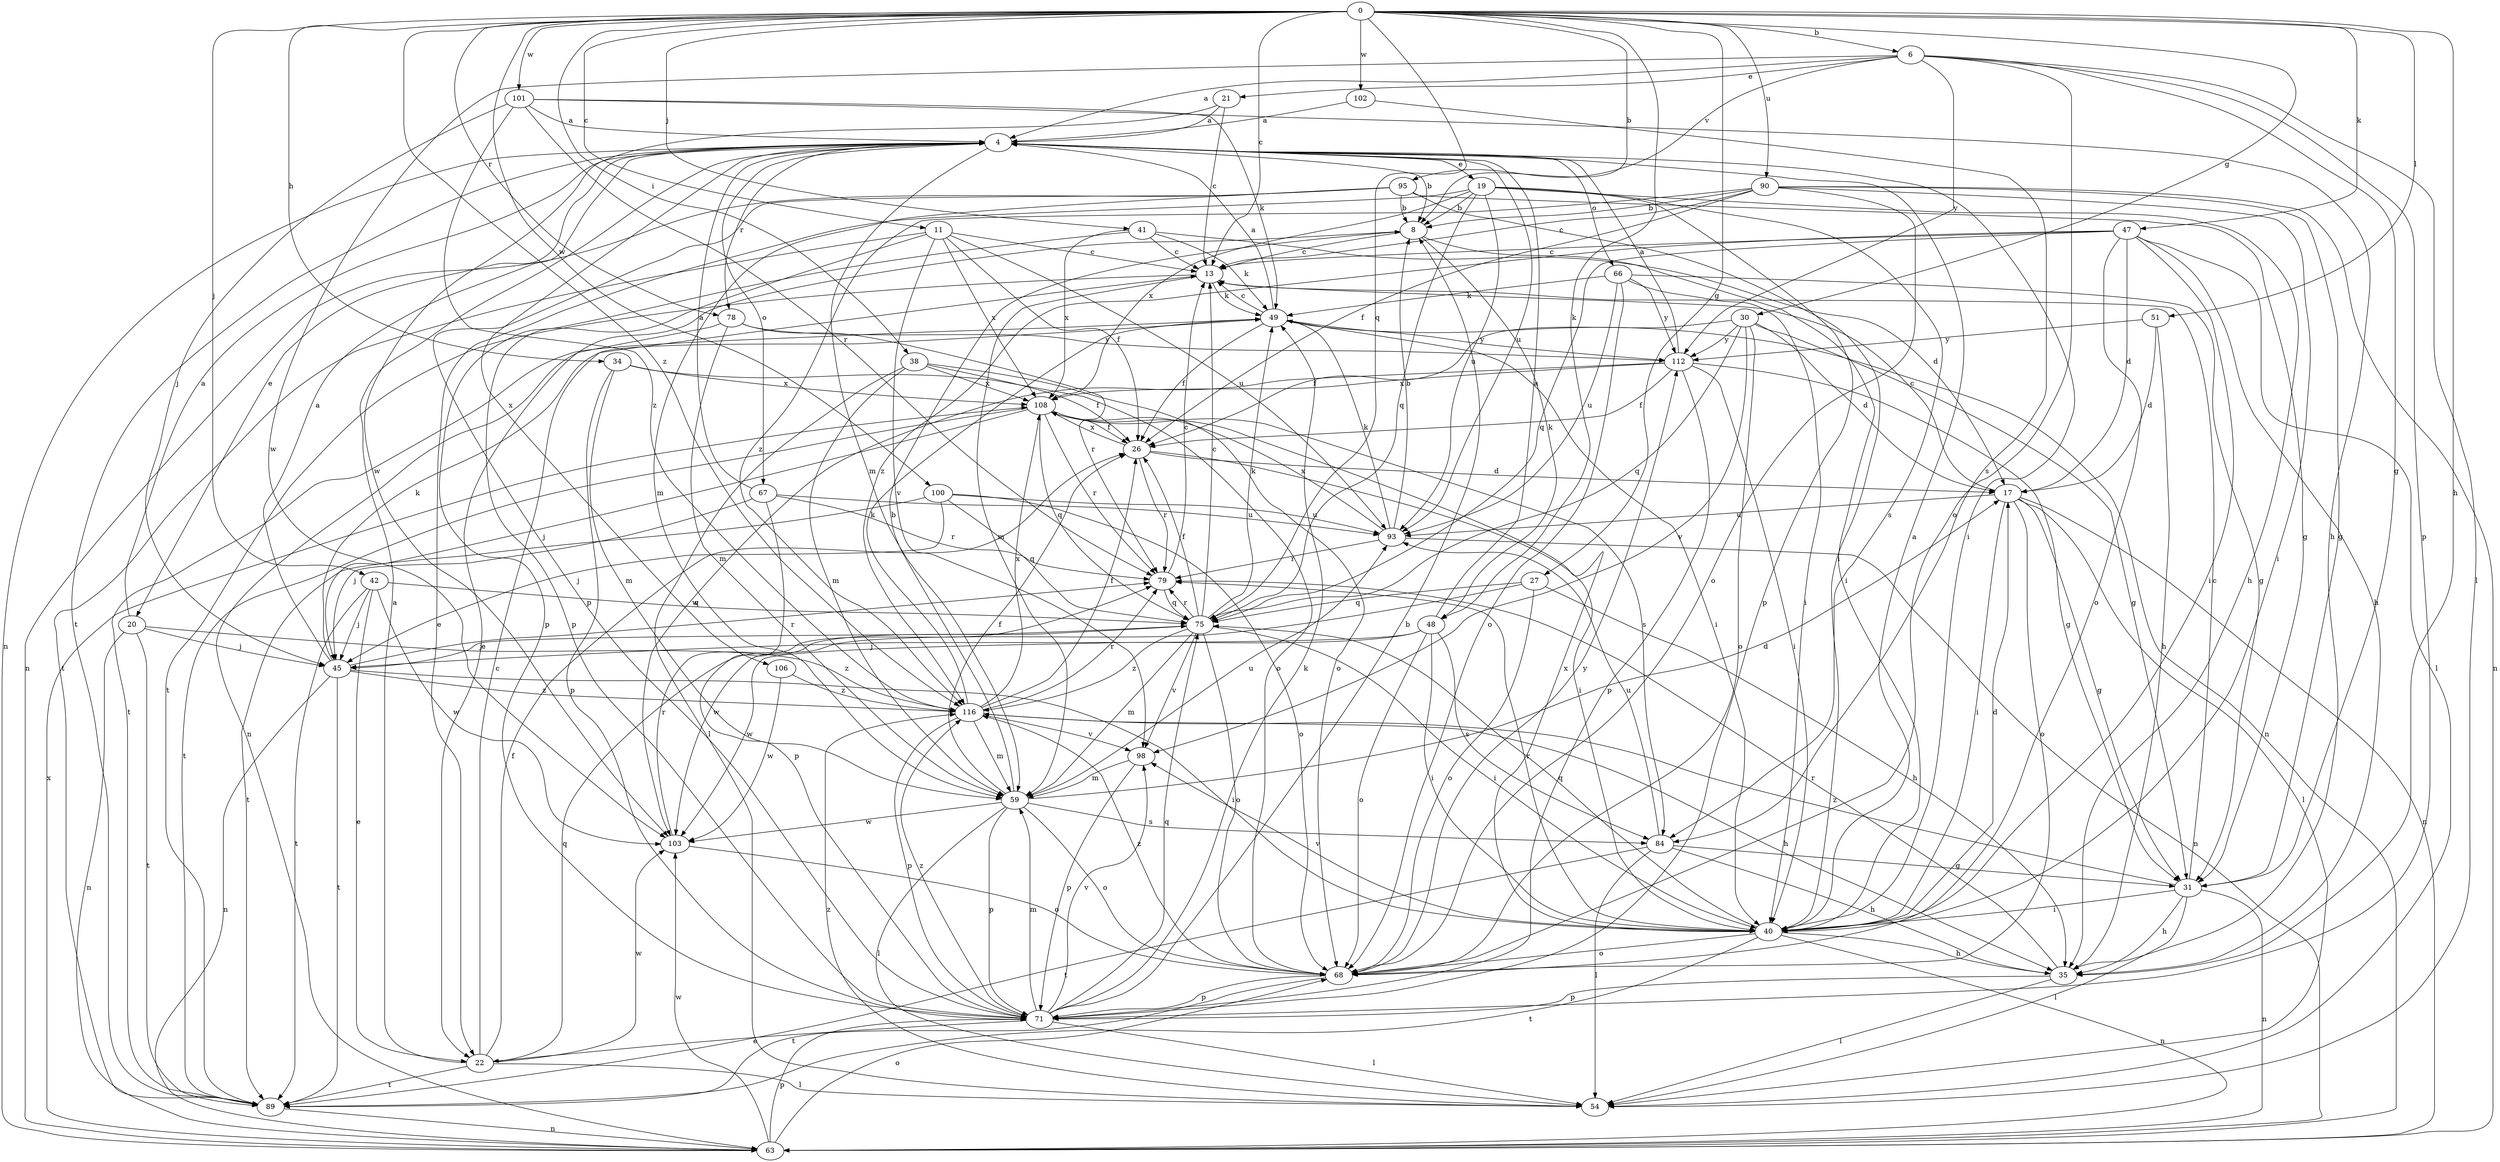 strict digraph  {
0;
4;
6;
8;
11;
13;
17;
19;
20;
21;
22;
26;
27;
30;
31;
34;
35;
38;
40;
41;
42;
45;
47;
48;
49;
51;
54;
59;
63;
66;
67;
68;
71;
75;
78;
79;
84;
89;
90;
93;
95;
98;
100;
101;
102;
103;
106;
108;
112;
116;
0 -> 6  [label=b];
0 -> 8  [label=b];
0 -> 11  [label=c];
0 -> 13  [label=c];
0 -> 27  [label=g];
0 -> 30  [label=g];
0 -> 34  [label=h];
0 -> 35  [label=h];
0 -> 38  [label=i];
0 -> 41  [label=j];
0 -> 42  [label=j];
0 -> 47  [label=k];
0 -> 48  [label=k];
0 -> 51  [label=l];
0 -> 75  [label=q];
0 -> 78  [label=r];
0 -> 90  [label=u];
0 -> 100  [label=w];
0 -> 101  [label=w];
0 -> 102  [label=w];
0 -> 116  [label=z];
4 -> 8  [label=b];
4 -> 19  [label=e];
4 -> 20  [label=e];
4 -> 40  [label=i];
4 -> 59  [label=m];
4 -> 63  [label=n];
4 -> 66  [label=o];
4 -> 67  [label=o];
4 -> 78  [label=r];
4 -> 89  [label=t];
4 -> 93  [label=u];
4 -> 106  [label=x];
6 -> 4  [label=a];
6 -> 21  [label=e];
6 -> 31  [label=g];
6 -> 54  [label=l];
6 -> 68  [label=o];
6 -> 71  [label=p];
6 -> 95  [label=v];
6 -> 103  [label=w];
6 -> 112  [label=y];
8 -> 13  [label=c];
8 -> 22  [label=e];
8 -> 40  [label=i];
8 -> 48  [label=k];
11 -> 13  [label=c];
11 -> 26  [label=f];
11 -> 71  [label=p];
11 -> 89  [label=t];
11 -> 93  [label=u];
11 -> 98  [label=v];
11 -> 108  [label=x];
13 -> 49  [label=k];
13 -> 59  [label=m];
13 -> 89  [label=t];
17 -> 13  [label=c];
17 -> 31  [label=g];
17 -> 40  [label=i];
17 -> 54  [label=l];
17 -> 63  [label=n];
17 -> 68  [label=o];
17 -> 93  [label=u];
19 -> 8  [label=b];
19 -> 22  [label=e];
19 -> 35  [label=h];
19 -> 71  [label=p];
19 -> 75  [label=q];
19 -> 84  [label=s];
19 -> 93  [label=u];
19 -> 108  [label=x];
20 -> 4  [label=a];
20 -> 45  [label=j];
20 -> 63  [label=n];
20 -> 89  [label=t];
20 -> 116  [label=z];
21 -> 4  [label=a];
21 -> 13  [label=c];
21 -> 103  [label=w];
22 -> 4  [label=a];
22 -> 13  [label=c];
22 -> 26  [label=f];
22 -> 54  [label=l];
22 -> 75  [label=q];
22 -> 89  [label=t];
22 -> 103  [label=w];
26 -> 17  [label=d];
26 -> 40  [label=i];
26 -> 79  [label=r];
26 -> 108  [label=x];
27 -> 35  [label=h];
27 -> 68  [label=o];
27 -> 75  [label=q];
27 -> 103  [label=w];
30 -> 17  [label=d];
30 -> 26  [label=f];
30 -> 31  [label=g];
30 -> 68  [label=o];
30 -> 75  [label=q];
30 -> 98  [label=v];
30 -> 112  [label=y];
31 -> 13  [label=c];
31 -> 35  [label=h];
31 -> 40  [label=i];
31 -> 54  [label=l];
31 -> 63  [label=n];
31 -> 116  [label=z];
34 -> 59  [label=m];
34 -> 68  [label=o];
34 -> 71  [label=p];
34 -> 108  [label=x];
35 -> 54  [label=l];
35 -> 71  [label=p];
35 -> 79  [label=r];
38 -> 26  [label=f];
38 -> 54  [label=l];
38 -> 59  [label=m];
38 -> 68  [label=o];
38 -> 108  [label=x];
40 -> 4  [label=a];
40 -> 17  [label=d];
40 -> 35  [label=h];
40 -> 63  [label=n];
40 -> 68  [label=o];
40 -> 75  [label=q];
40 -> 79  [label=r];
40 -> 89  [label=t];
40 -> 98  [label=v];
40 -> 108  [label=x];
41 -> 13  [label=c];
41 -> 17  [label=d];
41 -> 49  [label=k];
41 -> 71  [label=p];
41 -> 108  [label=x];
42 -> 22  [label=e];
42 -> 45  [label=j];
42 -> 75  [label=q];
42 -> 89  [label=t];
42 -> 103  [label=w];
45 -> 4  [label=a];
45 -> 40  [label=i];
45 -> 49  [label=k];
45 -> 63  [label=n];
45 -> 79  [label=r];
45 -> 89  [label=t];
45 -> 116  [label=z];
47 -> 13  [label=c];
47 -> 17  [label=d];
47 -> 35  [label=h];
47 -> 40  [label=i];
47 -> 54  [label=l];
47 -> 68  [label=o];
47 -> 75  [label=q];
47 -> 116  [label=z];
48 -> 4  [label=a];
48 -> 40  [label=i];
48 -> 45  [label=j];
48 -> 68  [label=o];
48 -> 84  [label=s];
48 -> 103  [label=w];
49 -> 4  [label=a];
49 -> 13  [label=c];
49 -> 26  [label=f];
49 -> 40  [label=i];
49 -> 63  [label=n];
49 -> 89  [label=t];
49 -> 112  [label=y];
51 -> 17  [label=d];
51 -> 35  [label=h];
51 -> 112  [label=y];
54 -> 116  [label=z];
59 -> 8  [label=b];
59 -> 17  [label=d];
59 -> 26  [label=f];
59 -> 54  [label=l];
59 -> 68  [label=o];
59 -> 71  [label=p];
59 -> 84  [label=s];
59 -> 93  [label=u];
59 -> 103  [label=w];
63 -> 68  [label=o];
63 -> 71  [label=p];
63 -> 103  [label=w];
63 -> 108  [label=x];
66 -> 31  [label=g];
66 -> 40  [label=i];
66 -> 49  [label=k];
66 -> 68  [label=o];
66 -> 93  [label=u];
66 -> 112  [label=y];
67 -> 4  [label=a];
67 -> 45  [label=j];
67 -> 71  [label=p];
67 -> 79  [label=r];
67 -> 93  [label=u];
68 -> 71  [label=p];
68 -> 89  [label=t];
68 -> 112  [label=y];
68 -> 116  [label=z];
71 -> 8  [label=b];
71 -> 22  [label=e];
71 -> 49  [label=k];
71 -> 54  [label=l];
71 -> 59  [label=m];
71 -> 75  [label=q];
71 -> 98  [label=v];
71 -> 116  [label=z];
75 -> 13  [label=c];
75 -> 26  [label=f];
75 -> 40  [label=i];
75 -> 45  [label=j];
75 -> 49  [label=k];
75 -> 59  [label=m];
75 -> 68  [label=o];
75 -> 79  [label=r];
75 -> 98  [label=v];
75 -> 116  [label=z];
78 -> 59  [label=m];
78 -> 63  [label=n];
78 -> 79  [label=r];
78 -> 112  [label=y];
79 -> 13  [label=c];
79 -> 75  [label=q];
84 -> 31  [label=g];
84 -> 35  [label=h];
84 -> 54  [label=l];
84 -> 89  [label=t];
84 -> 93  [label=u];
89 -> 63  [label=n];
90 -> 8  [label=b];
90 -> 13  [label=c];
90 -> 26  [label=f];
90 -> 31  [label=g];
90 -> 40  [label=i];
90 -> 63  [label=n];
90 -> 68  [label=o];
90 -> 116  [label=z];
93 -> 8  [label=b];
93 -> 49  [label=k];
93 -> 63  [label=n];
93 -> 79  [label=r];
93 -> 108  [label=x];
95 -> 8  [label=b];
95 -> 31  [label=g];
95 -> 40  [label=i];
95 -> 59  [label=m];
95 -> 63  [label=n];
95 -> 71  [label=p];
98 -> 59  [label=m];
98 -> 71  [label=p];
100 -> 45  [label=j];
100 -> 68  [label=o];
100 -> 75  [label=q];
100 -> 89  [label=t];
100 -> 93  [label=u];
101 -> 4  [label=a];
101 -> 35  [label=h];
101 -> 45  [label=j];
101 -> 49  [label=k];
101 -> 79  [label=r];
101 -> 116  [label=z];
102 -> 4  [label=a];
102 -> 84  [label=s];
103 -> 68  [label=o];
103 -> 79  [label=r];
106 -> 103  [label=w];
106 -> 116  [label=z];
108 -> 26  [label=f];
108 -> 45  [label=j];
108 -> 75  [label=q];
108 -> 79  [label=r];
108 -> 84  [label=s];
108 -> 89  [label=t];
112 -> 4  [label=a];
112 -> 26  [label=f];
112 -> 31  [label=g];
112 -> 40  [label=i];
112 -> 71  [label=p];
112 -> 103  [label=w];
112 -> 108  [label=x];
116 -> 26  [label=f];
116 -> 35  [label=h];
116 -> 49  [label=k];
116 -> 59  [label=m];
116 -> 71  [label=p];
116 -> 79  [label=r];
116 -> 98  [label=v];
116 -> 108  [label=x];
}
